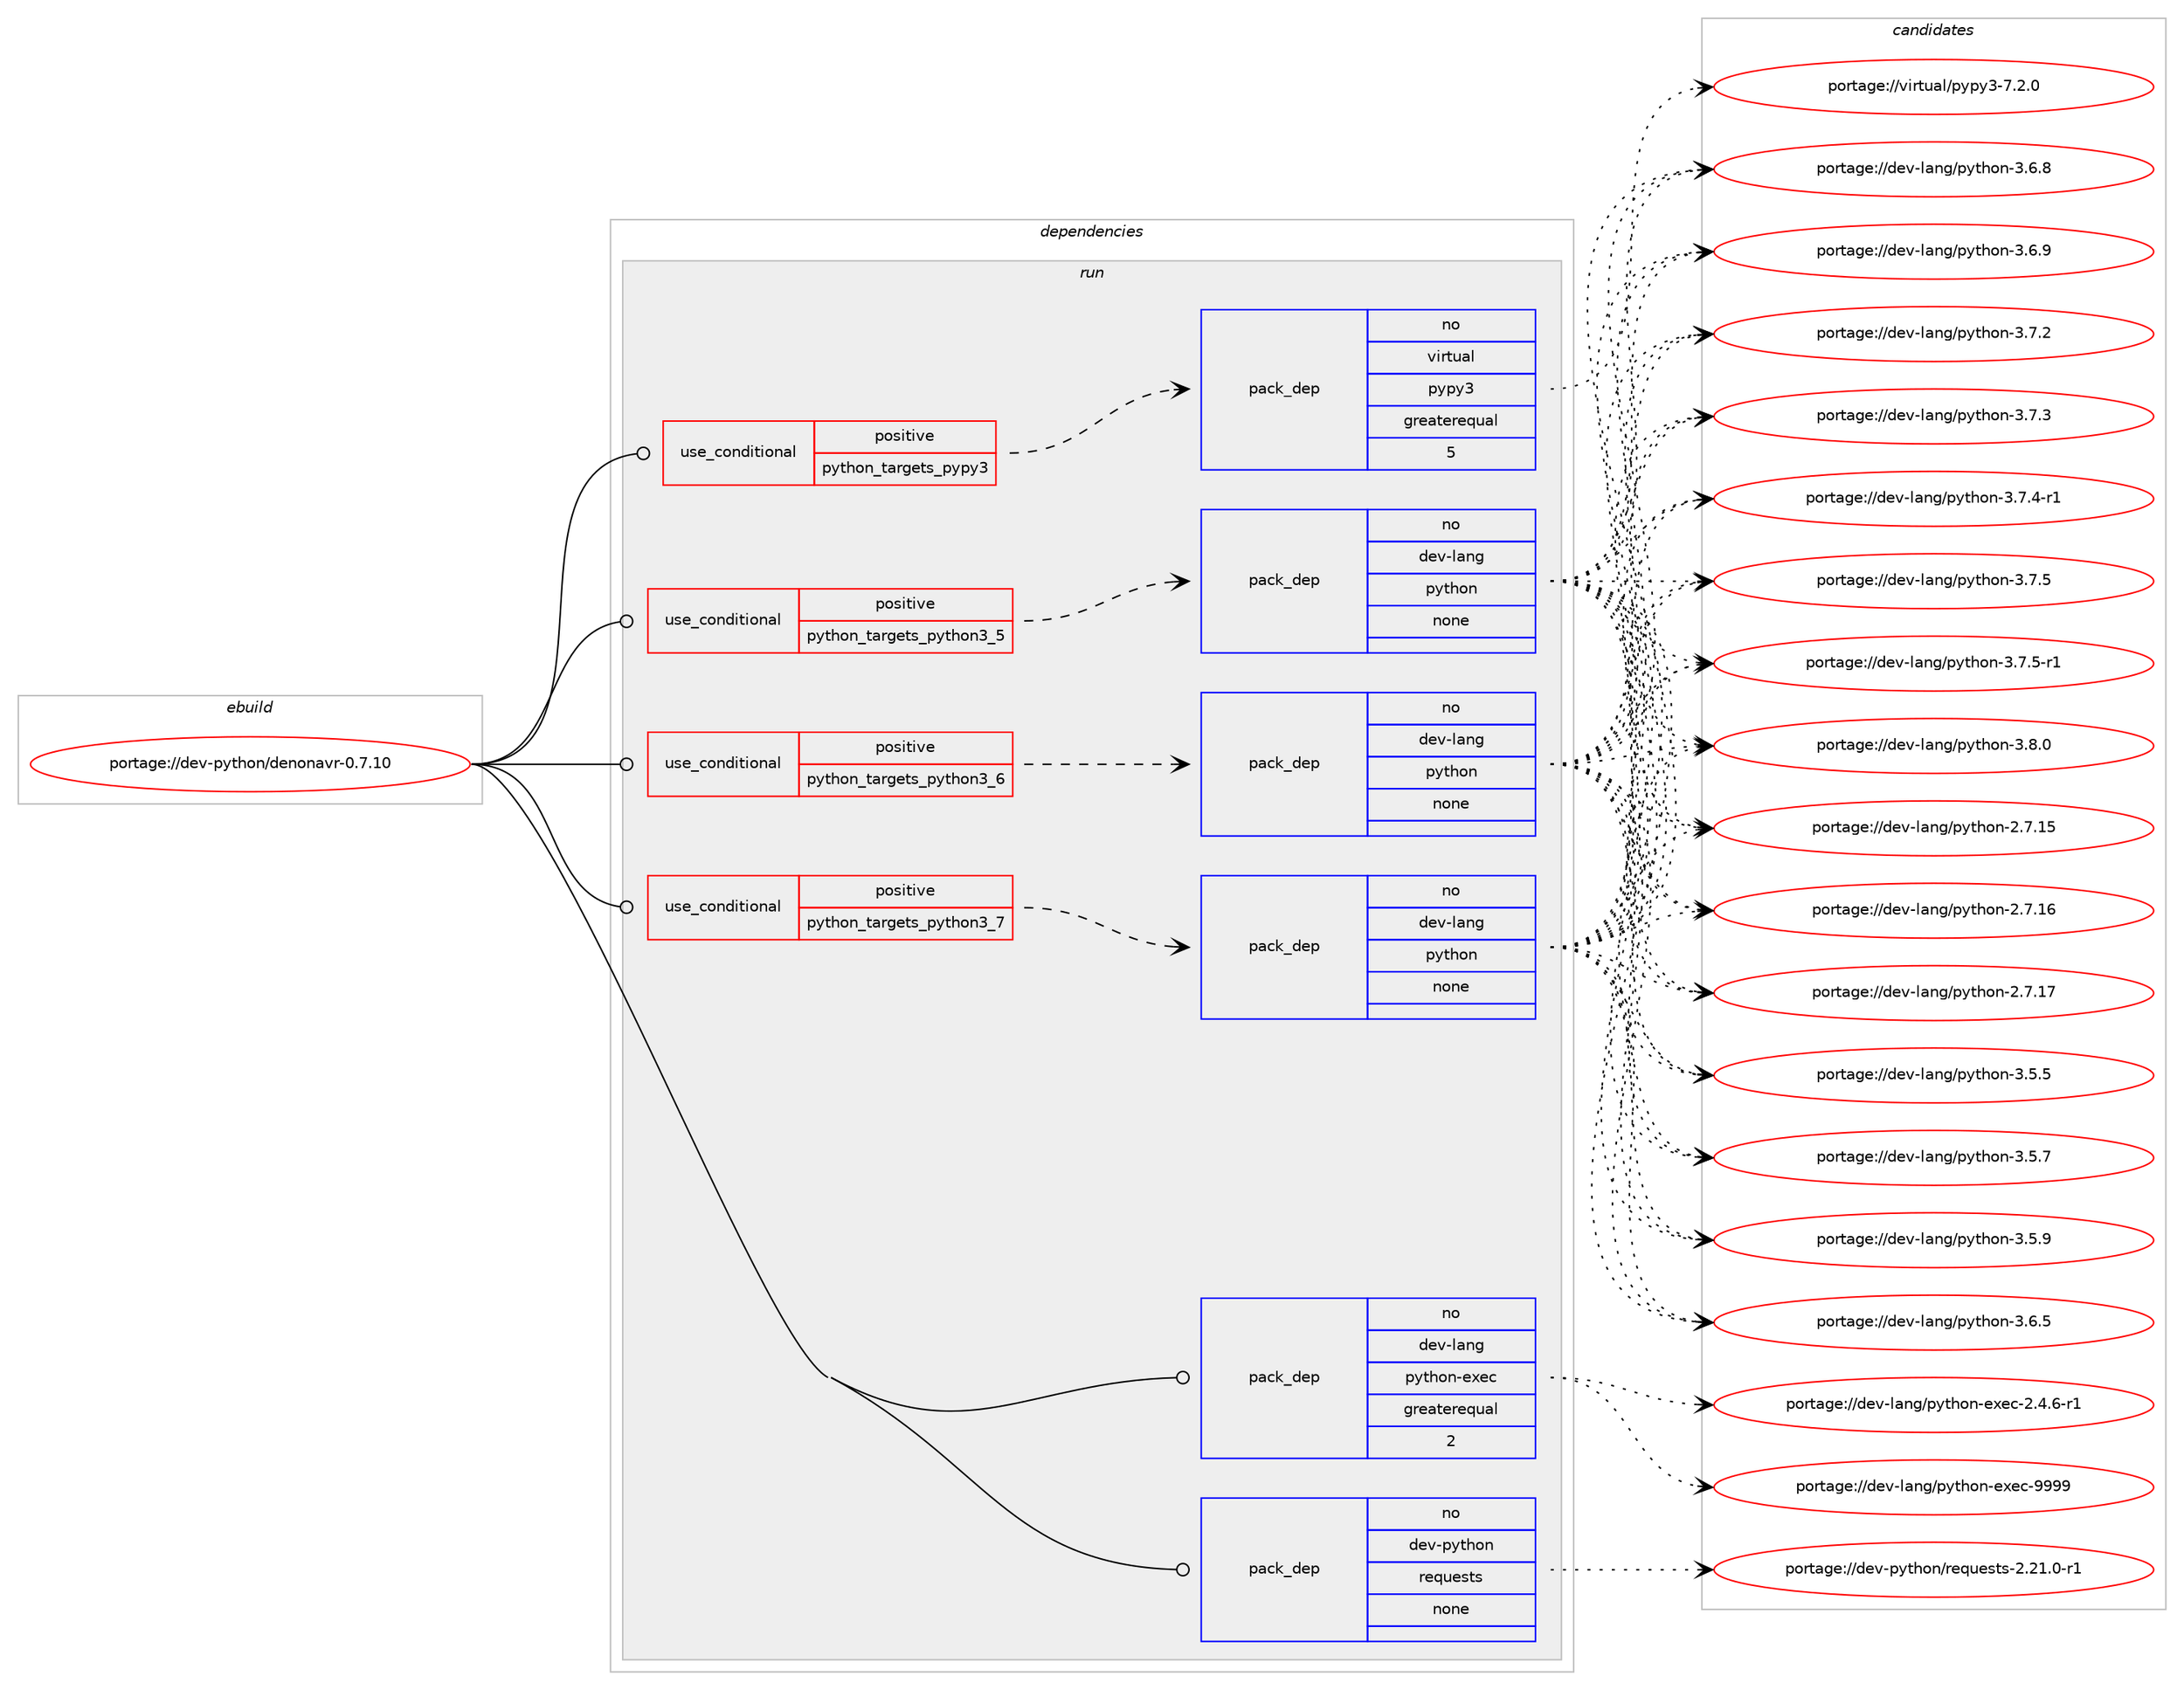 digraph prolog {

# *************
# Graph options
# *************

newrank=true;
concentrate=true;
compound=true;
graph [rankdir=LR,fontname=Helvetica,fontsize=10,ranksep=1.5];#, ranksep=2.5, nodesep=0.2];
edge  [arrowhead=vee];
node  [fontname=Helvetica,fontsize=10];

# **********
# The ebuild
# **********

subgraph cluster_leftcol {
color=gray;
rank=same;
label=<<i>ebuild</i>>;
id [label="portage://dev-python/denonavr-0.7.10", color=red, width=4, href="../dev-python/denonavr-0.7.10.svg"];
}

# ****************
# The dependencies
# ****************

subgraph cluster_midcol {
color=gray;
label=<<i>dependencies</i>>;
subgraph cluster_compile {
fillcolor="#eeeeee";
style=filled;
label=<<i>compile</i>>;
}
subgraph cluster_compileandrun {
fillcolor="#eeeeee";
style=filled;
label=<<i>compile and run</i>>;
}
subgraph cluster_run {
fillcolor="#eeeeee";
style=filled;
label=<<i>run</i>>;
subgraph cond27541 {
dependency135970 [label=<<TABLE BORDER="0" CELLBORDER="1" CELLSPACING="0" CELLPADDING="4"><TR><TD ROWSPAN="3" CELLPADDING="10">use_conditional</TD></TR><TR><TD>positive</TD></TR><TR><TD>python_targets_pypy3</TD></TR></TABLE>>, shape=none, color=red];
subgraph pack105112 {
dependency135971 [label=<<TABLE BORDER="0" CELLBORDER="1" CELLSPACING="0" CELLPADDING="4" WIDTH="220"><TR><TD ROWSPAN="6" CELLPADDING="30">pack_dep</TD></TR><TR><TD WIDTH="110">no</TD></TR><TR><TD>virtual</TD></TR><TR><TD>pypy3</TD></TR><TR><TD>greaterequal</TD></TR><TR><TD>5</TD></TR></TABLE>>, shape=none, color=blue];
}
dependency135970:e -> dependency135971:w [weight=20,style="dashed",arrowhead="vee"];
}
id:e -> dependency135970:w [weight=20,style="solid",arrowhead="odot"];
subgraph cond27542 {
dependency135972 [label=<<TABLE BORDER="0" CELLBORDER="1" CELLSPACING="0" CELLPADDING="4"><TR><TD ROWSPAN="3" CELLPADDING="10">use_conditional</TD></TR><TR><TD>positive</TD></TR><TR><TD>python_targets_python3_5</TD></TR></TABLE>>, shape=none, color=red];
subgraph pack105113 {
dependency135973 [label=<<TABLE BORDER="0" CELLBORDER="1" CELLSPACING="0" CELLPADDING="4" WIDTH="220"><TR><TD ROWSPAN="6" CELLPADDING="30">pack_dep</TD></TR><TR><TD WIDTH="110">no</TD></TR><TR><TD>dev-lang</TD></TR><TR><TD>python</TD></TR><TR><TD>none</TD></TR><TR><TD></TD></TR></TABLE>>, shape=none, color=blue];
}
dependency135972:e -> dependency135973:w [weight=20,style="dashed",arrowhead="vee"];
}
id:e -> dependency135972:w [weight=20,style="solid",arrowhead="odot"];
subgraph cond27543 {
dependency135974 [label=<<TABLE BORDER="0" CELLBORDER="1" CELLSPACING="0" CELLPADDING="4"><TR><TD ROWSPAN="3" CELLPADDING="10">use_conditional</TD></TR><TR><TD>positive</TD></TR><TR><TD>python_targets_python3_6</TD></TR></TABLE>>, shape=none, color=red];
subgraph pack105114 {
dependency135975 [label=<<TABLE BORDER="0" CELLBORDER="1" CELLSPACING="0" CELLPADDING="4" WIDTH="220"><TR><TD ROWSPAN="6" CELLPADDING="30">pack_dep</TD></TR><TR><TD WIDTH="110">no</TD></TR><TR><TD>dev-lang</TD></TR><TR><TD>python</TD></TR><TR><TD>none</TD></TR><TR><TD></TD></TR></TABLE>>, shape=none, color=blue];
}
dependency135974:e -> dependency135975:w [weight=20,style="dashed",arrowhead="vee"];
}
id:e -> dependency135974:w [weight=20,style="solid",arrowhead="odot"];
subgraph cond27544 {
dependency135976 [label=<<TABLE BORDER="0" CELLBORDER="1" CELLSPACING="0" CELLPADDING="4"><TR><TD ROWSPAN="3" CELLPADDING="10">use_conditional</TD></TR><TR><TD>positive</TD></TR><TR><TD>python_targets_python3_7</TD></TR></TABLE>>, shape=none, color=red];
subgraph pack105115 {
dependency135977 [label=<<TABLE BORDER="0" CELLBORDER="1" CELLSPACING="0" CELLPADDING="4" WIDTH="220"><TR><TD ROWSPAN="6" CELLPADDING="30">pack_dep</TD></TR><TR><TD WIDTH="110">no</TD></TR><TR><TD>dev-lang</TD></TR><TR><TD>python</TD></TR><TR><TD>none</TD></TR><TR><TD></TD></TR></TABLE>>, shape=none, color=blue];
}
dependency135976:e -> dependency135977:w [weight=20,style="dashed",arrowhead="vee"];
}
id:e -> dependency135976:w [weight=20,style="solid",arrowhead="odot"];
subgraph pack105116 {
dependency135978 [label=<<TABLE BORDER="0" CELLBORDER="1" CELLSPACING="0" CELLPADDING="4" WIDTH="220"><TR><TD ROWSPAN="6" CELLPADDING="30">pack_dep</TD></TR><TR><TD WIDTH="110">no</TD></TR><TR><TD>dev-lang</TD></TR><TR><TD>python-exec</TD></TR><TR><TD>greaterequal</TD></TR><TR><TD>2</TD></TR></TABLE>>, shape=none, color=blue];
}
id:e -> dependency135978:w [weight=20,style="solid",arrowhead="odot"];
subgraph pack105117 {
dependency135979 [label=<<TABLE BORDER="0" CELLBORDER="1" CELLSPACING="0" CELLPADDING="4" WIDTH="220"><TR><TD ROWSPAN="6" CELLPADDING="30">pack_dep</TD></TR><TR><TD WIDTH="110">no</TD></TR><TR><TD>dev-python</TD></TR><TR><TD>requests</TD></TR><TR><TD>none</TD></TR><TR><TD></TD></TR></TABLE>>, shape=none, color=blue];
}
id:e -> dependency135979:w [weight=20,style="solid",arrowhead="odot"];
}
}

# **************
# The candidates
# **************

subgraph cluster_choices {
rank=same;
color=gray;
label=<<i>candidates</i>>;

subgraph choice105112 {
color=black;
nodesep=1;
choiceportage118105114116117971084711212111212151455546504648 [label="portage://virtual/pypy3-7.2.0", color=red, width=4,href="../virtual/pypy3-7.2.0.svg"];
dependency135971:e -> choiceportage118105114116117971084711212111212151455546504648:w [style=dotted,weight="100"];
}
subgraph choice105113 {
color=black;
nodesep=1;
choiceportage10010111845108971101034711212111610411111045504655464953 [label="portage://dev-lang/python-2.7.15", color=red, width=4,href="../dev-lang/python-2.7.15.svg"];
choiceportage10010111845108971101034711212111610411111045504655464954 [label="portage://dev-lang/python-2.7.16", color=red, width=4,href="../dev-lang/python-2.7.16.svg"];
choiceportage10010111845108971101034711212111610411111045504655464955 [label="portage://dev-lang/python-2.7.17", color=red, width=4,href="../dev-lang/python-2.7.17.svg"];
choiceportage100101118451089711010347112121116104111110455146534653 [label="portage://dev-lang/python-3.5.5", color=red, width=4,href="../dev-lang/python-3.5.5.svg"];
choiceportage100101118451089711010347112121116104111110455146534655 [label="portage://dev-lang/python-3.5.7", color=red, width=4,href="../dev-lang/python-3.5.7.svg"];
choiceportage100101118451089711010347112121116104111110455146534657 [label="portage://dev-lang/python-3.5.9", color=red, width=4,href="../dev-lang/python-3.5.9.svg"];
choiceportage100101118451089711010347112121116104111110455146544653 [label="portage://dev-lang/python-3.6.5", color=red, width=4,href="../dev-lang/python-3.6.5.svg"];
choiceportage100101118451089711010347112121116104111110455146544656 [label="portage://dev-lang/python-3.6.8", color=red, width=4,href="../dev-lang/python-3.6.8.svg"];
choiceportage100101118451089711010347112121116104111110455146544657 [label="portage://dev-lang/python-3.6.9", color=red, width=4,href="../dev-lang/python-3.6.9.svg"];
choiceportage100101118451089711010347112121116104111110455146554650 [label="portage://dev-lang/python-3.7.2", color=red, width=4,href="../dev-lang/python-3.7.2.svg"];
choiceportage100101118451089711010347112121116104111110455146554651 [label="portage://dev-lang/python-3.7.3", color=red, width=4,href="../dev-lang/python-3.7.3.svg"];
choiceportage1001011184510897110103471121211161041111104551465546524511449 [label="portage://dev-lang/python-3.7.4-r1", color=red, width=4,href="../dev-lang/python-3.7.4-r1.svg"];
choiceportage100101118451089711010347112121116104111110455146554653 [label="portage://dev-lang/python-3.7.5", color=red, width=4,href="../dev-lang/python-3.7.5.svg"];
choiceportage1001011184510897110103471121211161041111104551465546534511449 [label="portage://dev-lang/python-3.7.5-r1", color=red, width=4,href="../dev-lang/python-3.7.5-r1.svg"];
choiceportage100101118451089711010347112121116104111110455146564648 [label="portage://dev-lang/python-3.8.0", color=red, width=4,href="../dev-lang/python-3.8.0.svg"];
dependency135973:e -> choiceportage10010111845108971101034711212111610411111045504655464953:w [style=dotted,weight="100"];
dependency135973:e -> choiceportage10010111845108971101034711212111610411111045504655464954:w [style=dotted,weight="100"];
dependency135973:e -> choiceportage10010111845108971101034711212111610411111045504655464955:w [style=dotted,weight="100"];
dependency135973:e -> choiceportage100101118451089711010347112121116104111110455146534653:w [style=dotted,weight="100"];
dependency135973:e -> choiceportage100101118451089711010347112121116104111110455146534655:w [style=dotted,weight="100"];
dependency135973:e -> choiceportage100101118451089711010347112121116104111110455146534657:w [style=dotted,weight="100"];
dependency135973:e -> choiceportage100101118451089711010347112121116104111110455146544653:w [style=dotted,weight="100"];
dependency135973:e -> choiceportage100101118451089711010347112121116104111110455146544656:w [style=dotted,weight="100"];
dependency135973:e -> choiceportage100101118451089711010347112121116104111110455146544657:w [style=dotted,weight="100"];
dependency135973:e -> choiceportage100101118451089711010347112121116104111110455146554650:w [style=dotted,weight="100"];
dependency135973:e -> choiceportage100101118451089711010347112121116104111110455146554651:w [style=dotted,weight="100"];
dependency135973:e -> choiceportage1001011184510897110103471121211161041111104551465546524511449:w [style=dotted,weight="100"];
dependency135973:e -> choiceportage100101118451089711010347112121116104111110455146554653:w [style=dotted,weight="100"];
dependency135973:e -> choiceportage1001011184510897110103471121211161041111104551465546534511449:w [style=dotted,weight="100"];
dependency135973:e -> choiceportage100101118451089711010347112121116104111110455146564648:w [style=dotted,weight="100"];
}
subgraph choice105114 {
color=black;
nodesep=1;
choiceportage10010111845108971101034711212111610411111045504655464953 [label="portage://dev-lang/python-2.7.15", color=red, width=4,href="../dev-lang/python-2.7.15.svg"];
choiceportage10010111845108971101034711212111610411111045504655464954 [label="portage://dev-lang/python-2.7.16", color=red, width=4,href="../dev-lang/python-2.7.16.svg"];
choiceportage10010111845108971101034711212111610411111045504655464955 [label="portage://dev-lang/python-2.7.17", color=red, width=4,href="../dev-lang/python-2.7.17.svg"];
choiceportage100101118451089711010347112121116104111110455146534653 [label="portage://dev-lang/python-3.5.5", color=red, width=4,href="../dev-lang/python-3.5.5.svg"];
choiceportage100101118451089711010347112121116104111110455146534655 [label="portage://dev-lang/python-3.5.7", color=red, width=4,href="../dev-lang/python-3.5.7.svg"];
choiceportage100101118451089711010347112121116104111110455146534657 [label="portage://dev-lang/python-3.5.9", color=red, width=4,href="../dev-lang/python-3.5.9.svg"];
choiceportage100101118451089711010347112121116104111110455146544653 [label="portage://dev-lang/python-3.6.5", color=red, width=4,href="../dev-lang/python-3.6.5.svg"];
choiceportage100101118451089711010347112121116104111110455146544656 [label="portage://dev-lang/python-3.6.8", color=red, width=4,href="../dev-lang/python-3.6.8.svg"];
choiceportage100101118451089711010347112121116104111110455146544657 [label="portage://dev-lang/python-3.6.9", color=red, width=4,href="../dev-lang/python-3.6.9.svg"];
choiceportage100101118451089711010347112121116104111110455146554650 [label="portage://dev-lang/python-3.7.2", color=red, width=4,href="../dev-lang/python-3.7.2.svg"];
choiceportage100101118451089711010347112121116104111110455146554651 [label="portage://dev-lang/python-3.7.3", color=red, width=4,href="../dev-lang/python-3.7.3.svg"];
choiceportage1001011184510897110103471121211161041111104551465546524511449 [label="portage://dev-lang/python-3.7.4-r1", color=red, width=4,href="../dev-lang/python-3.7.4-r1.svg"];
choiceportage100101118451089711010347112121116104111110455146554653 [label="portage://dev-lang/python-3.7.5", color=red, width=4,href="../dev-lang/python-3.7.5.svg"];
choiceportage1001011184510897110103471121211161041111104551465546534511449 [label="portage://dev-lang/python-3.7.5-r1", color=red, width=4,href="../dev-lang/python-3.7.5-r1.svg"];
choiceportage100101118451089711010347112121116104111110455146564648 [label="portage://dev-lang/python-3.8.0", color=red, width=4,href="../dev-lang/python-3.8.0.svg"];
dependency135975:e -> choiceportage10010111845108971101034711212111610411111045504655464953:w [style=dotted,weight="100"];
dependency135975:e -> choiceportage10010111845108971101034711212111610411111045504655464954:w [style=dotted,weight="100"];
dependency135975:e -> choiceportage10010111845108971101034711212111610411111045504655464955:w [style=dotted,weight="100"];
dependency135975:e -> choiceportage100101118451089711010347112121116104111110455146534653:w [style=dotted,weight="100"];
dependency135975:e -> choiceportage100101118451089711010347112121116104111110455146534655:w [style=dotted,weight="100"];
dependency135975:e -> choiceportage100101118451089711010347112121116104111110455146534657:w [style=dotted,weight="100"];
dependency135975:e -> choiceportage100101118451089711010347112121116104111110455146544653:w [style=dotted,weight="100"];
dependency135975:e -> choiceportage100101118451089711010347112121116104111110455146544656:w [style=dotted,weight="100"];
dependency135975:e -> choiceportage100101118451089711010347112121116104111110455146544657:w [style=dotted,weight="100"];
dependency135975:e -> choiceportage100101118451089711010347112121116104111110455146554650:w [style=dotted,weight="100"];
dependency135975:e -> choiceportage100101118451089711010347112121116104111110455146554651:w [style=dotted,weight="100"];
dependency135975:e -> choiceportage1001011184510897110103471121211161041111104551465546524511449:w [style=dotted,weight="100"];
dependency135975:e -> choiceportage100101118451089711010347112121116104111110455146554653:w [style=dotted,weight="100"];
dependency135975:e -> choiceportage1001011184510897110103471121211161041111104551465546534511449:w [style=dotted,weight="100"];
dependency135975:e -> choiceportage100101118451089711010347112121116104111110455146564648:w [style=dotted,weight="100"];
}
subgraph choice105115 {
color=black;
nodesep=1;
choiceportage10010111845108971101034711212111610411111045504655464953 [label="portage://dev-lang/python-2.7.15", color=red, width=4,href="../dev-lang/python-2.7.15.svg"];
choiceportage10010111845108971101034711212111610411111045504655464954 [label="portage://dev-lang/python-2.7.16", color=red, width=4,href="../dev-lang/python-2.7.16.svg"];
choiceportage10010111845108971101034711212111610411111045504655464955 [label="portage://dev-lang/python-2.7.17", color=red, width=4,href="../dev-lang/python-2.7.17.svg"];
choiceportage100101118451089711010347112121116104111110455146534653 [label="portage://dev-lang/python-3.5.5", color=red, width=4,href="../dev-lang/python-3.5.5.svg"];
choiceportage100101118451089711010347112121116104111110455146534655 [label="portage://dev-lang/python-3.5.7", color=red, width=4,href="../dev-lang/python-3.5.7.svg"];
choiceportage100101118451089711010347112121116104111110455146534657 [label="portage://dev-lang/python-3.5.9", color=red, width=4,href="../dev-lang/python-3.5.9.svg"];
choiceportage100101118451089711010347112121116104111110455146544653 [label="portage://dev-lang/python-3.6.5", color=red, width=4,href="../dev-lang/python-3.6.5.svg"];
choiceportage100101118451089711010347112121116104111110455146544656 [label="portage://dev-lang/python-3.6.8", color=red, width=4,href="../dev-lang/python-3.6.8.svg"];
choiceportage100101118451089711010347112121116104111110455146544657 [label="portage://dev-lang/python-3.6.9", color=red, width=4,href="../dev-lang/python-3.6.9.svg"];
choiceportage100101118451089711010347112121116104111110455146554650 [label="portage://dev-lang/python-3.7.2", color=red, width=4,href="../dev-lang/python-3.7.2.svg"];
choiceportage100101118451089711010347112121116104111110455146554651 [label="portage://dev-lang/python-3.7.3", color=red, width=4,href="../dev-lang/python-3.7.3.svg"];
choiceportage1001011184510897110103471121211161041111104551465546524511449 [label="portage://dev-lang/python-3.7.4-r1", color=red, width=4,href="../dev-lang/python-3.7.4-r1.svg"];
choiceportage100101118451089711010347112121116104111110455146554653 [label="portage://dev-lang/python-3.7.5", color=red, width=4,href="../dev-lang/python-3.7.5.svg"];
choiceportage1001011184510897110103471121211161041111104551465546534511449 [label="portage://dev-lang/python-3.7.5-r1", color=red, width=4,href="../dev-lang/python-3.7.5-r1.svg"];
choiceportage100101118451089711010347112121116104111110455146564648 [label="portage://dev-lang/python-3.8.0", color=red, width=4,href="../dev-lang/python-3.8.0.svg"];
dependency135977:e -> choiceportage10010111845108971101034711212111610411111045504655464953:w [style=dotted,weight="100"];
dependency135977:e -> choiceportage10010111845108971101034711212111610411111045504655464954:w [style=dotted,weight="100"];
dependency135977:e -> choiceportage10010111845108971101034711212111610411111045504655464955:w [style=dotted,weight="100"];
dependency135977:e -> choiceportage100101118451089711010347112121116104111110455146534653:w [style=dotted,weight="100"];
dependency135977:e -> choiceportage100101118451089711010347112121116104111110455146534655:w [style=dotted,weight="100"];
dependency135977:e -> choiceportage100101118451089711010347112121116104111110455146534657:w [style=dotted,weight="100"];
dependency135977:e -> choiceportage100101118451089711010347112121116104111110455146544653:w [style=dotted,weight="100"];
dependency135977:e -> choiceportage100101118451089711010347112121116104111110455146544656:w [style=dotted,weight="100"];
dependency135977:e -> choiceportage100101118451089711010347112121116104111110455146544657:w [style=dotted,weight="100"];
dependency135977:e -> choiceportage100101118451089711010347112121116104111110455146554650:w [style=dotted,weight="100"];
dependency135977:e -> choiceportage100101118451089711010347112121116104111110455146554651:w [style=dotted,weight="100"];
dependency135977:e -> choiceportage1001011184510897110103471121211161041111104551465546524511449:w [style=dotted,weight="100"];
dependency135977:e -> choiceportage100101118451089711010347112121116104111110455146554653:w [style=dotted,weight="100"];
dependency135977:e -> choiceportage1001011184510897110103471121211161041111104551465546534511449:w [style=dotted,weight="100"];
dependency135977:e -> choiceportage100101118451089711010347112121116104111110455146564648:w [style=dotted,weight="100"];
}
subgraph choice105116 {
color=black;
nodesep=1;
choiceportage10010111845108971101034711212111610411111045101120101994550465246544511449 [label="portage://dev-lang/python-exec-2.4.6-r1", color=red, width=4,href="../dev-lang/python-exec-2.4.6-r1.svg"];
choiceportage10010111845108971101034711212111610411111045101120101994557575757 [label="portage://dev-lang/python-exec-9999", color=red, width=4,href="../dev-lang/python-exec-9999.svg"];
dependency135978:e -> choiceportage10010111845108971101034711212111610411111045101120101994550465246544511449:w [style=dotted,weight="100"];
dependency135978:e -> choiceportage10010111845108971101034711212111610411111045101120101994557575757:w [style=dotted,weight="100"];
}
subgraph choice105117 {
color=black;
nodesep=1;
choiceportage1001011184511212111610411111047114101113117101115116115455046504946484511449 [label="portage://dev-python/requests-2.21.0-r1", color=red, width=4,href="../dev-python/requests-2.21.0-r1.svg"];
dependency135979:e -> choiceportage1001011184511212111610411111047114101113117101115116115455046504946484511449:w [style=dotted,weight="100"];
}
}

}
